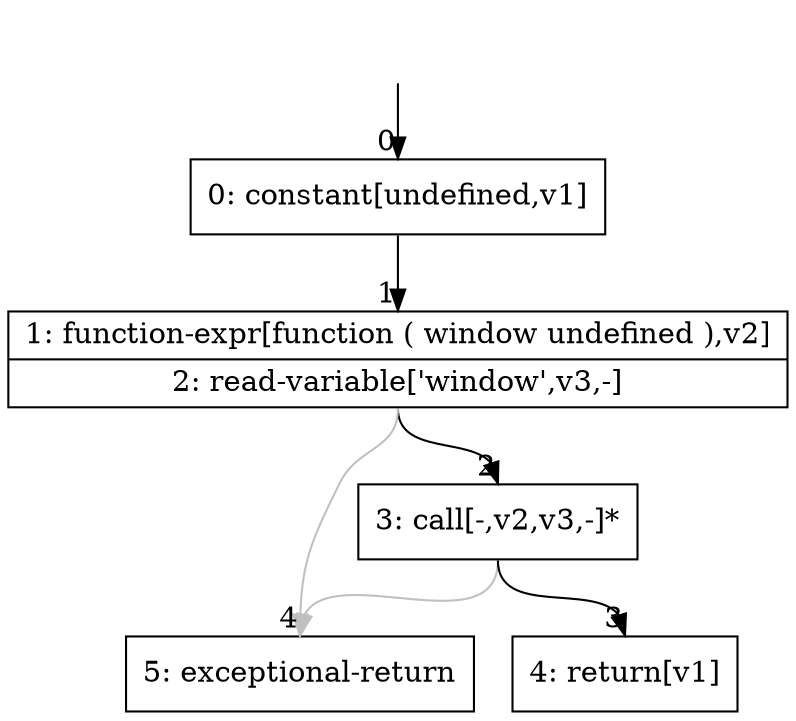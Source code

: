 digraph {
rankdir="TD"
BB_entry0[shape=none,label=""];
BB_entry0 -> BB0 [tailport=s, headport=n, headlabel="    0"]
BB0 [shape=record label="{0: constant[undefined,v1]}" ] 
BB0 -> BB1 [tailport=s, headport=n, headlabel="      1"]
BB1 [shape=record label="{1: function-expr[function ( window undefined ),v2]|2: read-variable['window',v3,-]}" ] 
BB1 -> BB2 [tailport=s, headport=n, headlabel="      2"]
BB1 -> BB4 [tailport=s, headport=n, color=gray, headlabel="      4"]
BB2 [shape=record label="{3: call[-,v2,v3,-]*}" ] 
BB2 -> BB3 [tailport=s, headport=n, headlabel="      3"]
BB2 -> BB4 [tailport=s, headport=n, color=gray]
BB3 [shape=record label="{4: return[v1]}" ] 
BB4 [shape=record label="{5: exceptional-return}" ] 
}
